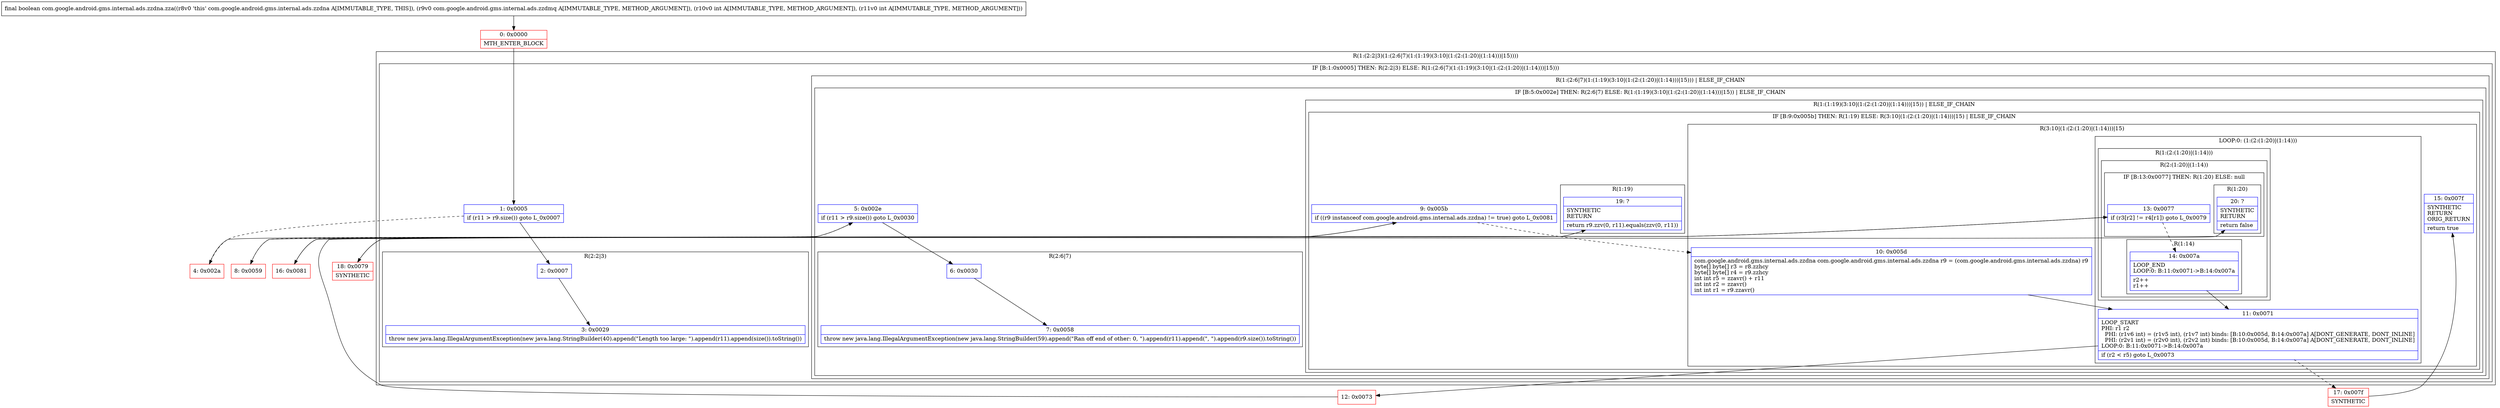 digraph "CFG forcom.google.android.gms.internal.ads.zzdna.zza(Lcom\/google\/android\/gms\/internal\/ads\/zzdmq;II)Z" {
subgraph cluster_Region_120555493 {
label = "R(1:(2:2|3)(1:(2:6|7)(1:(1:19)(3:10|(1:(2:(1:20)|(1:14)))|15))))";
node [shape=record,color=blue];
subgraph cluster_IfRegion_402347641 {
label = "IF [B:1:0x0005] THEN: R(2:2|3) ELSE: R(1:(2:6|7)(1:(1:19)(3:10|(1:(2:(1:20)|(1:14)))|15)))";
node [shape=record,color=blue];
Node_1 [shape=record,label="{1\:\ 0x0005|if (r11 \> r9.size()) goto L_0x0007\l}"];
subgraph cluster_Region_1039847406 {
label = "R(2:2|3)";
node [shape=record,color=blue];
Node_2 [shape=record,label="{2\:\ 0x0007}"];
Node_3 [shape=record,label="{3\:\ 0x0029|throw new java.lang.IllegalArgumentException(new java.lang.StringBuilder(40).append(\"Length too large: \").append(r11).append(size()).toString())\l}"];
}
subgraph cluster_Region_796965009 {
label = "R(1:(2:6|7)(1:(1:19)(3:10|(1:(2:(1:20)|(1:14)))|15))) | ELSE_IF_CHAIN\l";
node [shape=record,color=blue];
subgraph cluster_IfRegion_1416299051 {
label = "IF [B:5:0x002e] THEN: R(2:6|7) ELSE: R(1:(1:19)(3:10|(1:(2:(1:20)|(1:14)))|15)) | ELSE_IF_CHAIN\l";
node [shape=record,color=blue];
Node_5 [shape=record,label="{5\:\ 0x002e|if (r11 \> r9.size()) goto L_0x0030\l}"];
subgraph cluster_Region_426692161 {
label = "R(2:6|7)";
node [shape=record,color=blue];
Node_6 [shape=record,label="{6\:\ 0x0030}"];
Node_7 [shape=record,label="{7\:\ 0x0058|throw new java.lang.IllegalArgumentException(new java.lang.StringBuilder(59).append(\"Ran off end of other: 0, \").append(r11).append(\", \").append(r9.size()).toString())\l}"];
}
subgraph cluster_Region_1912661821 {
label = "R(1:(1:19)(3:10|(1:(2:(1:20)|(1:14)))|15)) | ELSE_IF_CHAIN\l";
node [shape=record,color=blue];
subgraph cluster_IfRegion_1483644380 {
label = "IF [B:9:0x005b] THEN: R(1:19) ELSE: R(3:10|(1:(2:(1:20)|(1:14)))|15) | ELSE_IF_CHAIN\l";
node [shape=record,color=blue];
Node_9 [shape=record,label="{9\:\ 0x005b|if ((r9 instanceof com.google.android.gms.internal.ads.zzdna) != true) goto L_0x0081\l}"];
subgraph cluster_Region_1419294368 {
label = "R(1:19)";
node [shape=record,color=blue];
Node_19 [shape=record,label="{19\:\ ?|SYNTHETIC\lRETURN\l|return r9.zzv(0, r11).equals(zzv(0, r11))\l}"];
}
subgraph cluster_Region_1486519664 {
label = "R(3:10|(1:(2:(1:20)|(1:14)))|15)";
node [shape=record,color=blue];
Node_10 [shape=record,label="{10\:\ 0x005d|com.google.android.gms.internal.ads.zzdna com.google.android.gms.internal.ads.zzdna r9 = (com.google.android.gms.internal.ads.zzdna) r9\lbyte[] byte[] r3 = r8.zzhcy\lbyte[] byte[] r4 = r9.zzhcy\lint int r5 = zzavr() + r11\lint int r2 = zzavr()\lint int r1 = r9.zzavr()\l}"];
subgraph cluster_LoopRegion_969909007 {
label = "LOOP:0: (1:(2:(1:20)|(1:14)))";
node [shape=record,color=blue];
Node_11 [shape=record,label="{11\:\ 0x0071|LOOP_START\lPHI: r1 r2 \l  PHI: (r1v6 int) = (r1v5 int), (r1v7 int) binds: [B:10:0x005d, B:14:0x007a] A[DONT_GENERATE, DONT_INLINE]\l  PHI: (r2v1 int) = (r2v0 int), (r2v2 int) binds: [B:10:0x005d, B:14:0x007a] A[DONT_GENERATE, DONT_INLINE]\lLOOP:0: B:11:0x0071\-\>B:14:0x007a\l|if (r2 \< r5) goto L_0x0073\l}"];
subgraph cluster_Region_996898484 {
label = "R(1:(2:(1:20)|(1:14)))";
node [shape=record,color=blue];
subgraph cluster_Region_1311197163 {
label = "R(2:(1:20)|(1:14))";
node [shape=record,color=blue];
subgraph cluster_IfRegion_950138520 {
label = "IF [B:13:0x0077] THEN: R(1:20) ELSE: null";
node [shape=record,color=blue];
Node_13 [shape=record,label="{13\:\ 0x0077|if (r3[r2] != r4[r1]) goto L_0x0079\l}"];
subgraph cluster_Region_1653322638 {
label = "R(1:20)";
node [shape=record,color=blue];
Node_20 [shape=record,label="{20\:\ ?|SYNTHETIC\lRETURN\l|return false\l}"];
}
}
subgraph cluster_Region_478163239 {
label = "R(1:14)";
node [shape=record,color=blue];
Node_14 [shape=record,label="{14\:\ 0x007a|LOOP_END\lLOOP:0: B:11:0x0071\-\>B:14:0x007a\l|r2++\lr1++\l}"];
}
}
}
}
Node_15 [shape=record,label="{15\:\ 0x007f|SYNTHETIC\lRETURN\lORIG_RETURN\l|return true\l}"];
}
}
}
}
}
}
}
Node_0 [shape=record,color=red,label="{0\:\ 0x0000|MTH_ENTER_BLOCK\l}"];
Node_4 [shape=record,color=red,label="{4\:\ 0x002a}"];
Node_8 [shape=record,color=red,label="{8\:\ 0x0059}"];
Node_12 [shape=record,color=red,label="{12\:\ 0x0073}"];
Node_16 [shape=record,color=red,label="{16\:\ 0x0081}"];
Node_17 [shape=record,color=red,label="{17\:\ 0x007f|SYNTHETIC\l}"];
Node_18 [shape=record,color=red,label="{18\:\ 0x0079|SYNTHETIC\l}"];
MethodNode[shape=record,label="{final boolean com.google.android.gms.internal.ads.zzdna.zza((r8v0 'this' com.google.android.gms.internal.ads.zzdna A[IMMUTABLE_TYPE, THIS]), (r9v0 com.google.android.gms.internal.ads.zzdmq A[IMMUTABLE_TYPE, METHOD_ARGUMENT]), (r10v0 int A[IMMUTABLE_TYPE, METHOD_ARGUMENT]), (r11v0 int A[IMMUTABLE_TYPE, METHOD_ARGUMENT])) }"];
MethodNode -> Node_0;
Node_1 -> Node_2;
Node_1 -> Node_4[style=dashed];
Node_2 -> Node_3;
Node_5 -> Node_6;
Node_5 -> Node_8[style=dashed];
Node_6 -> Node_7;
Node_9 -> Node_10[style=dashed];
Node_9 -> Node_16;
Node_10 -> Node_11;
Node_11 -> Node_12;
Node_11 -> Node_17[style=dashed];
Node_13 -> Node_14[style=dashed];
Node_13 -> Node_18;
Node_14 -> Node_11;
Node_0 -> Node_1;
Node_4 -> Node_5;
Node_8 -> Node_9;
Node_12 -> Node_13;
Node_16 -> Node_19;
Node_17 -> Node_15;
Node_18 -> Node_20;
}

